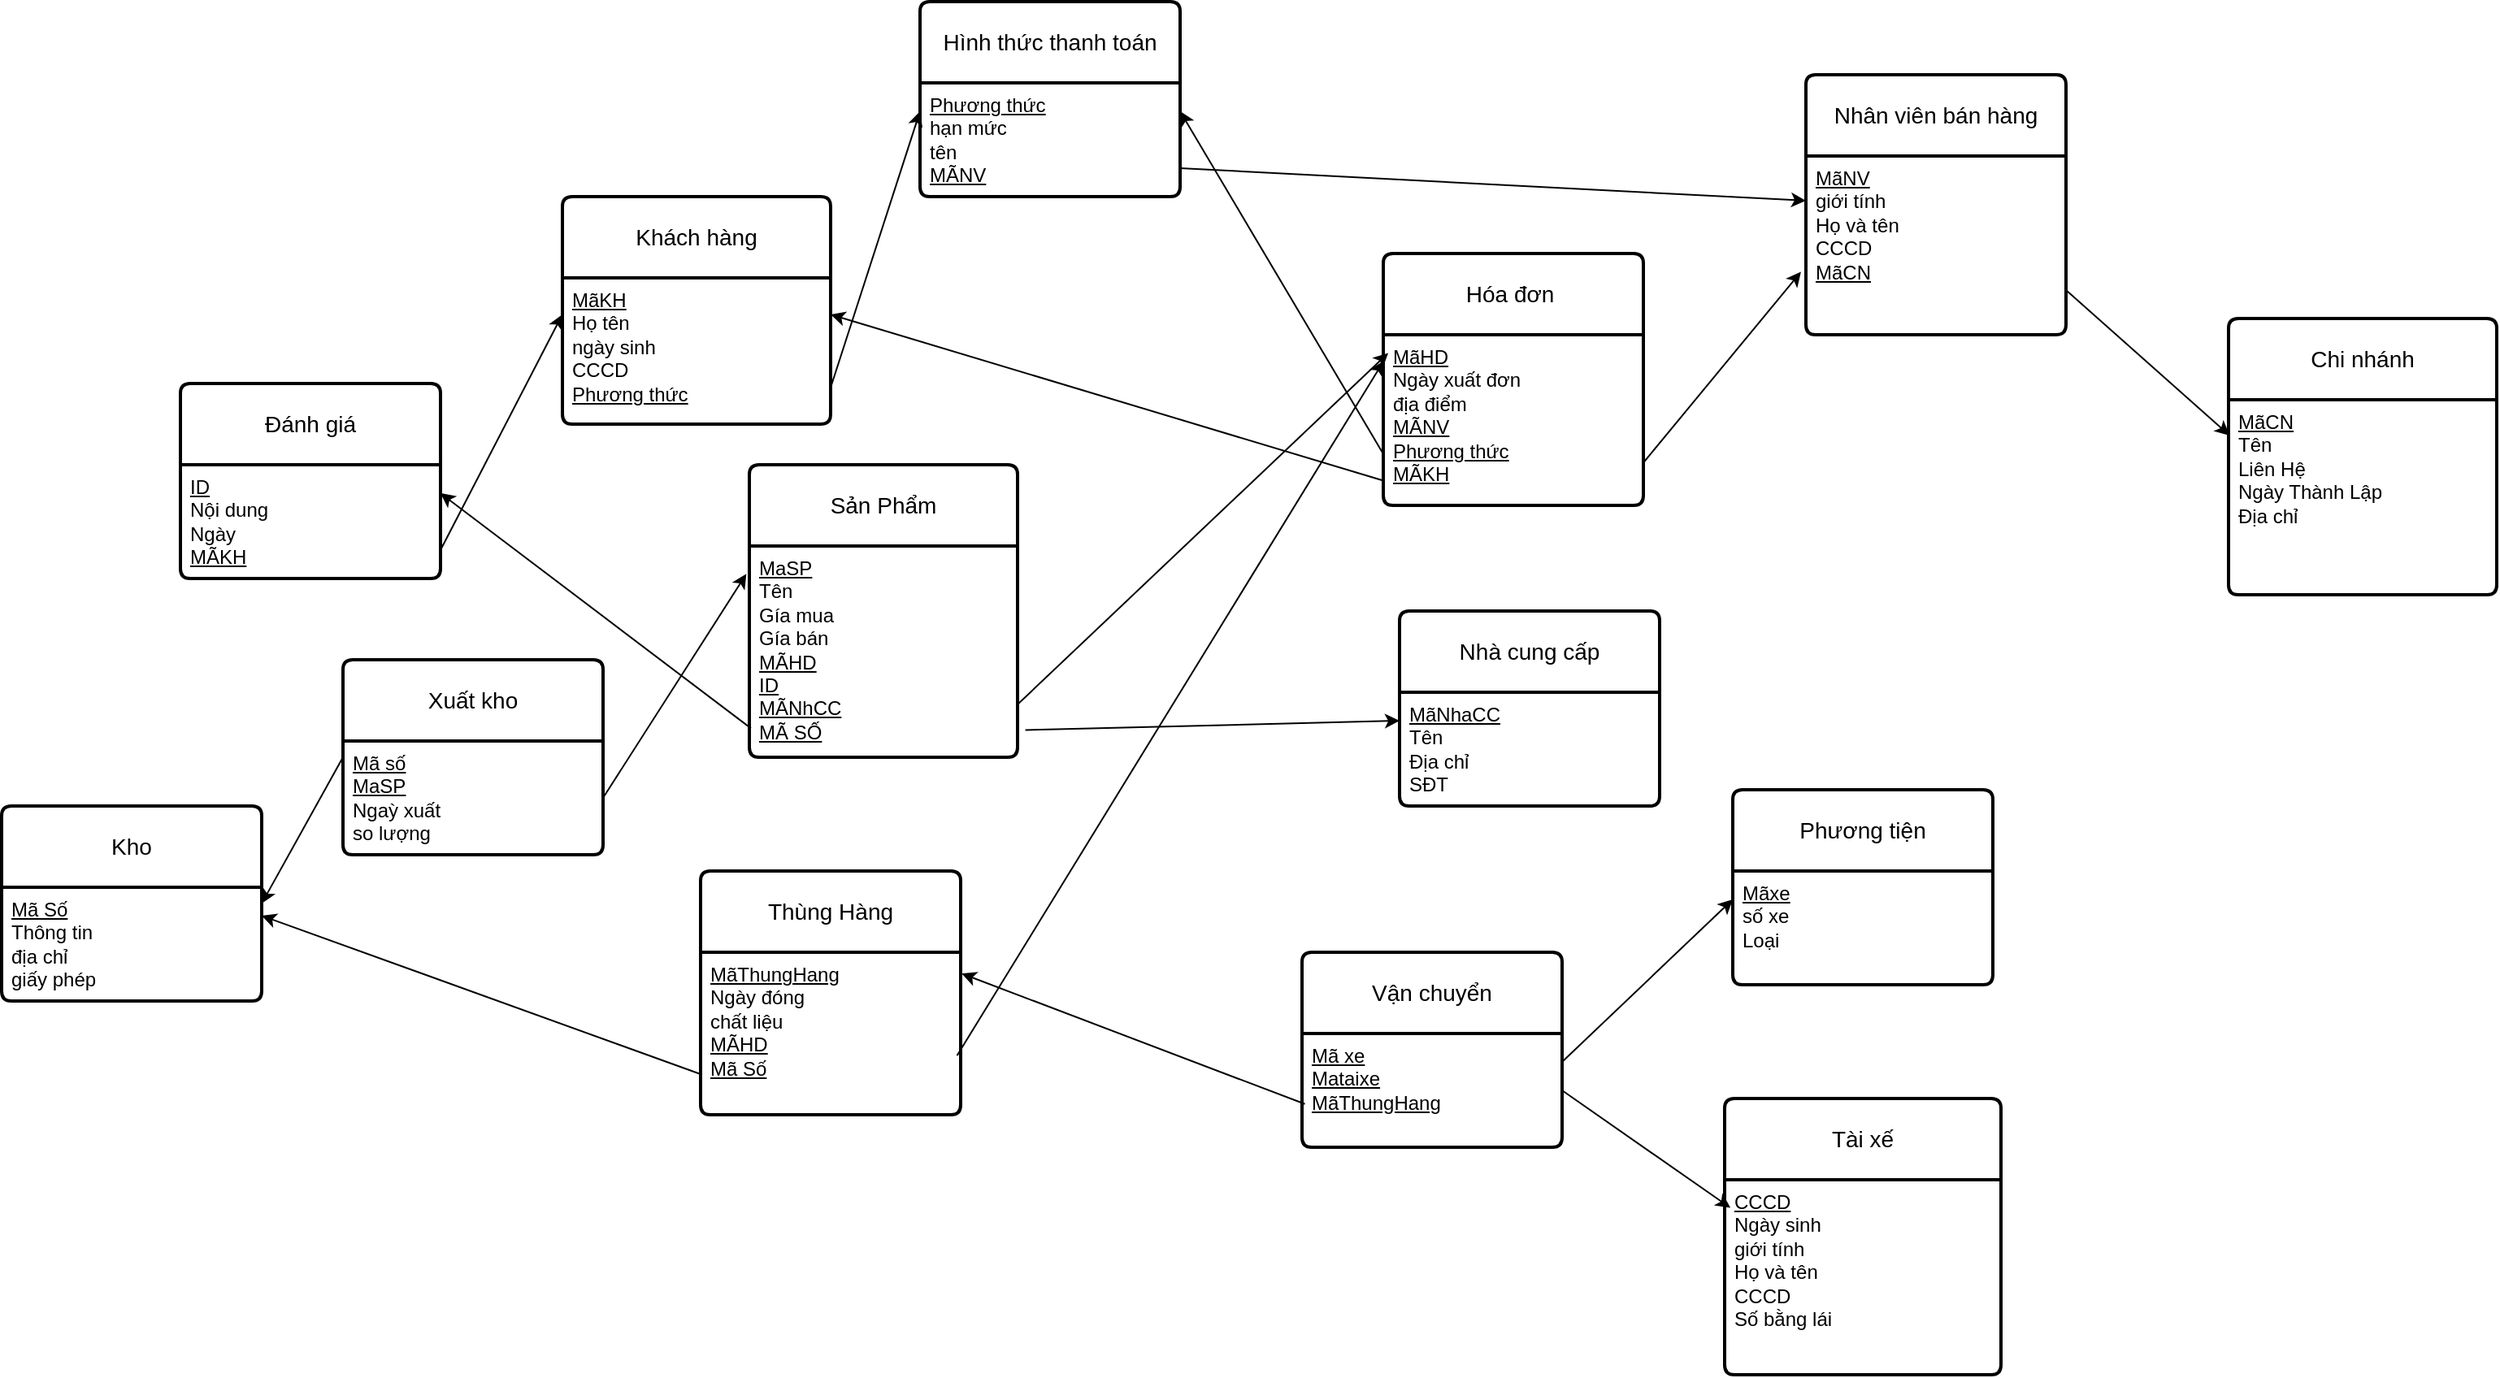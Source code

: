 <mxfile version="27.2.0">
  <diagram name="Page-1" id="DMoo3clm2F_cZJ3uX30K">
    <mxGraphModel dx="3048" dy="555" grid="1" gridSize="10" guides="1" tooltips="1" connect="1" arrows="1" fold="1" page="1" pageScale="1" pageWidth="850" pageHeight="1100" math="0" shadow="0">
      <root>
        <mxCell id="0" />
        <mxCell id="1" parent="0" />
        <mxCell id="YbxSomJ0mc-3vk1y6hy4-1" value="Nhân viên bán hàng" style="swimlane;childLayout=stackLayout;horizontal=1;startSize=50;horizontalStack=0;rounded=1;fontSize=14;fontStyle=0;strokeWidth=2;resizeParent=0;resizeLast=1;shadow=0;dashed=0;align=center;arcSize=4;whiteSpace=wrap;html=1;" parent="1" vertex="1">
          <mxGeometry x="-40" y="240" width="160" height="160" as="geometry" />
        </mxCell>
        <mxCell id="YbxSomJ0mc-3vk1y6hy4-2" value="&lt;u&gt;MãNV&lt;/u&gt;&lt;div&gt;giới tính&lt;/div&gt;&lt;div&gt;Họ và tên&lt;/div&gt;&lt;div&gt;CCCD&lt;/div&gt;&lt;div&gt;&lt;u&gt;MãCN&lt;/u&gt;&lt;/div&gt;&lt;div&gt;&lt;br&gt;&lt;/div&gt;" style="align=left;strokeColor=none;fillColor=none;spacingLeft=4;spacingRight=4;fontSize=12;verticalAlign=top;resizable=0;rotatable=0;part=1;html=1;whiteSpace=wrap;" parent="YbxSomJ0mc-3vk1y6hy4-1" vertex="1">
          <mxGeometry y="50" width="160" height="110" as="geometry" />
        </mxCell>
        <mxCell id="YbxSomJ0mc-3vk1y6hy4-3" value="Chi nhánh" style="swimlane;childLayout=stackLayout;horizontal=1;startSize=50;horizontalStack=0;rounded=1;fontSize=14;fontStyle=0;strokeWidth=2;resizeParent=0;resizeLast=1;shadow=0;dashed=0;align=center;arcSize=4;whiteSpace=wrap;html=1;" parent="1" vertex="1">
          <mxGeometry x="220" y="390" width="165" height="170" as="geometry" />
        </mxCell>
        <mxCell id="YbxSomJ0mc-3vk1y6hy4-4" value="&lt;u&gt;MãCN&lt;/u&gt;&lt;div&gt;Tên&lt;/div&gt;&lt;div&gt;Liên Hệ&lt;/div&gt;&lt;div&gt;Ngày Thành Lập&lt;/div&gt;&lt;div&gt;Địa chỉ&lt;/div&gt;" style="align=left;strokeColor=none;fillColor=none;spacingLeft=4;spacingRight=4;fontSize=12;verticalAlign=top;resizable=0;rotatable=0;part=1;html=1;whiteSpace=wrap;" parent="YbxSomJ0mc-3vk1y6hy4-3" vertex="1">
          <mxGeometry y="50" width="165" height="120" as="geometry" />
        </mxCell>
        <mxCell id="YbxSomJ0mc-3vk1y6hy4-5" value="Hình thức thanh toán" style="swimlane;childLayout=stackLayout;horizontal=1;startSize=50;horizontalStack=0;rounded=1;fontSize=14;fontStyle=0;strokeWidth=2;resizeParent=0;resizeLast=1;shadow=0;dashed=0;align=center;arcSize=4;whiteSpace=wrap;html=1;" parent="1" vertex="1">
          <mxGeometry x="-585" y="195" width="160" height="120" as="geometry" />
        </mxCell>
        <mxCell id="YbxSomJ0mc-3vk1y6hy4-6" value="&lt;u&gt;Phương thức&lt;/u&gt;&lt;div&gt;hạn mức&lt;/div&gt;&lt;div&gt;tên&lt;/div&gt;&lt;div&gt;&lt;u&gt;MÃNV&lt;/u&gt;&lt;/div&gt;" style="align=left;strokeColor=none;fillColor=none;spacingLeft=4;spacingRight=4;fontSize=12;verticalAlign=top;resizable=0;rotatable=0;part=1;html=1;whiteSpace=wrap;" parent="YbxSomJ0mc-3vk1y6hy4-5" vertex="1">
          <mxGeometry y="50" width="160" height="70" as="geometry" />
        </mxCell>
        <mxCell id="YbxSomJ0mc-3vk1y6hy4-7" value="Tài xế" style="swimlane;childLayout=stackLayout;horizontal=1;startSize=50;horizontalStack=0;rounded=1;fontSize=14;fontStyle=0;strokeWidth=2;resizeParent=0;resizeLast=1;shadow=0;dashed=0;align=center;arcSize=4;whiteSpace=wrap;html=1;" parent="1" vertex="1">
          <mxGeometry x="-90" y="870" width="170" height="170" as="geometry" />
        </mxCell>
        <mxCell id="YbxSomJ0mc-3vk1y6hy4-8" value="&lt;u&gt;CCCD&lt;/u&gt;&lt;br&gt;&lt;div&gt;Ngày sinh&lt;/div&gt;&lt;div&gt;giới tính&lt;/div&gt;&lt;div&gt;Họ và tên&lt;/div&gt;&lt;div&gt;CCCD&lt;/div&gt;&lt;div&gt;Số bằng lái&lt;/div&gt;" style="align=left;strokeColor=none;fillColor=none;spacingLeft=4;spacingRight=4;fontSize=12;verticalAlign=top;resizable=0;rotatable=0;part=1;html=1;whiteSpace=wrap;" parent="YbxSomJ0mc-3vk1y6hy4-7" vertex="1">
          <mxGeometry y="50" width="170" height="120" as="geometry" />
        </mxCell>
        <mxCell id="YbxSomJ0mc-3vk1y6hy4-9" value="Hóa đơn&amp;nbsp;" style="swimlane;childLayout=stackLayout;horizontal=1;startSize=50;horizontalStack=0;rounded=1;fontSize=14;fontStyle=0;strokeWidth=2;resizeParent=0;resizeLast=1;shadow=0;dashed=0;align=center;arcSize=4;whiteSpace=wrap;html=1;" parent="1" vertex="1">
          <mxGeometry x="-300" y="350" width="160" height="155" as="geometry" />
        </mxCell>
        <mxCell id="YbxSomJ0mc-3vk1y6hy4-10" value="&lt;u&gt;MãHD&lt;/u&gt;&lt;div&gt;Ngày xuất đơn&lt;/div&gt;&lt;div&gt;địa điểm&lt;/div&gt;&lt;div&gt;&lt;u&gt;MÃNV&lt;/u&gt;&lt;/div&gt;&lt;div&gt;&lt;u&gt;Phương thức&lt;/u&gt;&lt;/div&gt;&lt;div&gt;&lt;u&gt;MÃKH&lt;/u&gt;&lt;/div&gt;" style="align=left;strokeColor=none;fillColor=none;spacingLeft=4;spacingRight=4;fontSize=12;verticalAlign=top;resizable=0;rotatable=0;part=1;html=1;whiteSpace=wrap;" parent="YbxSomJ0mc-3vk1y6hy4-9" vertex="1">
          <mxGeometry y="50" width="160" height="105" as="geometry" />
        </mxCell>
        <mxCell id="YbxSomJ0mc-3vk1y6hy4-11" value="Khách hàng" style="swimlane;childLayout=stackLayout;horizontal=1;startSize=50;horizontalStack=0;rounded=1;fontSize=14;fontStyle=0;strokeWidth=2;resizeParent=0;resizeLast=1;shadow=0;dashed=0;align=center;arcSize=4;whiteSpace=wrap;html=1;" parent="1" vertex="1">
          <mxGeometry x="-805" y="315" width="165" height="140" as="geometry" />
        </mxCell>
        <mxCell id="YbxSomJ0mc-3vk1y6hy4-12" value="&lt;u&gt;MãKH&lt;/u&gt;&lt;div&gt;Họ tên&lt;/div&gt;&lt;div&gt;ngày sinh&lt;/div&gt;&lt;div&gt;CCCD&lt;/div&gt;&lt;div&gt;&lt;u&gt;Phương thức&lt;/u&gt;&lt;/div&gt;" style="align=left;strokeColor=none;fillColor=none;spacingLeft=4;spacingRight=4;fontSize=12;verticalAlign=top;resizable=0;rotatable=0;part=1;html=1;whiteSpace=wrap;" parent="YbxSomJ0mc-3vk1y6hy4-11" vertex="1">
          <mxGeometry y="50" width="165" height="90" as="geometry" />
        </mxCell>
        <mxCell id="YbxSomJ0mc-3vk1y6hy4-16" value="Đánh giá" style="swimlane;childLayout=stackLayout;horizontal=1;startSize=50;horizontalStack=0;rounded=1;fontSize=14;fontStyle=0;strokeWidth=2;resizeParent=0;resizeLast=1;shadow=0;dashed=0;align=center;arcSize=4;whiteSpace=wrap;html=1;" parent="1" vertex="1">
          <mxGeometry x="-1040" y="430" width="160" height="120" as="geometry" />
        </mxCell>
        <mxCell id="YbxSomJ0mc-3vk1y6hy4-17" value="&lt;u&gt;ID&lt;/u&gt;&lt;div&gt;Nội dung&lt;/div&gt;&lt;div&gt;Ngày&lt;/div&gt;&lt;div&gt;&lt;u&gt;MÃKH&lt;/u&gt;&lt;/div&gt;" style="align=left;strokeColor=none;fillColor=none;spacingLeft=4;spacingRight=4;fontSize=12;verticalAlign=top;resizable=0;rotatable=0;part=1;html=1;whiteSpace=wrap;" parent="YbxSomJ0mc-3vk1y6hy4-16" vertex="1">
          <mxGeometry y="50" width="160" height="70" as="geometry" />
        </mxCell>
        <mxCell id="YbxSomJ0mc-3vk1y6hy4-18" value="Nhà cung cấp" style="swimlane;childLayout=stackLayout;horizontal=1;startSize=50;horizontalStack=0;rounded=1;fontSize=14;fontStyle=0;strokeWidth=2;resizeParent=0;resizeLast=1;shadow=0;dashed=0;align=center;arcSize=4;whiteSpace=wrap;html=1;" parent="1" vertex="1">
          <mxGeometry x="-290" y="570" width="160" height="120" as="geometry" />
        </mxCell>
        <mxCell id="YbxSomJ0mc-3vk1y6hy4-19" value="&lt;u&gt;MãNhaCC&lt;/u&gt;&lt;div&gt;Tên&lt;/div&gt;&lt;div&gt;Địa chỉ&lt;/div&gt;&lt;div&gt;SĐT&lt;/div&gt;" style="align=left;strokeColor=none;fillColor=none;spacingLeft=4;spacingRight=4;fontSize=12;verticalAlign=top;resizable=0;rotatable=0;part=1;html=1;whiteSpace=wrap;" parent="YbxSomJ0mc-3vk1y6hy4-18" vertex="1">
          <mxGeometry y="50" width="160" height="70" as="geometry" />
        </mxCell>
        <mxCell id="YbxSomJ0mc-3vk1y6hy4-20" value="Sản Phẩm" style="swimlane;childLayout=stackLayout;horizontal=1;startSize=50;horizontalStack=0;rounded=1;fontSize=14;fontStyle=0;strokeWidth=2;resizeParent=0;resizeLast=1;shadow=0;dashed=0;align=center;arcSize=4;whiteSpace=wrap;html=1;" parent="1" vertex="1">
          <mxGeometry x="-690" y="480" width="165" height="180" as="geometry" />
        </mxCell>
        <mxCell id="YbxSomJ0mc-3vk1y6hy4-21" value="&lt;u&gt;MaSP&lt;/u&gt;&lt;div&gt;Tên&lt;/div&gt;&lt;div&gt;Gía mua&lt;/div&gt;&lt;div&gt;Gía bán&lt;/div&gt;&lt;div&gt;&lt;u&gt;MÃHD&lt;/u&gt;&lt;/div&gt;&lt;div&gt;&lt;u&gt;ID&lt;/u&gt;&lt;/div&gt;&lt;div&gt;&lt;u&gt;MÃNhCC&lt;/u&gt;&lt;/div&gt;&lt;div&gt;&lt;u&gt;MÃ SỐ&lt;/u&gt;&lt;/div&gt;" style="align=left;strokeColor=none;fillColor=none;spacingLeft=4;spacingRight=4;fontSize=12;verticalAlign=top;resizable=0;rotatable=0;part=1;html=1;whiteSpace=wrap;" parent="YbxSomJ0mc-3vk1y6hy4-20" vertex="1">
          <mxGeometry y="50" width="165" height="130" as="geometry" />
        </mxCell>
        <mxCell id="YbxSomJ0mc-3vk1y6hy4-22" value="Kho" style="swimlane;childLayout=stackLayout;horizontal=1;startSize=50;horizontalStack=0;rounded=1;fontSize=14;fontStyle=0;strokeWidth=2;resizeParent=0;resizeLast=1;shadow=0;dashed=0;align=center;arcSize=4;whiteSpace=wrap;html=1;" parent="1" vertex="1">
          <mxGeometry x="-1150" y="690" width="160" height="120" as="geometry" />
        </mxCell>
        <mxCell id="YbxSomJ0mc-3vk1y6hy4-23" value="&lt;u&gt;Mã Số&lt;/u&gt;&lt;div&gt;Thông tin&lt;/div&gt;&lt;div&gt;địa chỉ&lt;/div&gt;&lt;div&gt;giấy phép&lt;/div&gt;" style="align=left;strokeColor=none;fillColor=none;spacingLeft=4;spacingRight=4;fontSize=12;verticalAlign=top;resizable=0;rotatable=0;part=1;html=1;whiteSpace=wrap;" parent="YbxSomJ0mc-3vk1y6hy4-22" vertex="1">
          <mxGeometry y="50" width="160" height="70" as="geometry" />
        </mxCell>
        <mxCell id="YbxSomJ0mc-3vk1y6hy4-24" value="Thùng Hàng" style="swimlane;childLayout=stackLayout;horizontal=1;startSize=50;horizontalStack=0;rounded=1;fontSize=14;fontStyle=0;strokeWidth=2;resizeParent=0;resizeLast=1;shadow=0;dashed=0;align=center;arcSize=4;whiteSpace=wrap;html=1;" parent="1" vertex="1">
          <mxGeometry x="-720" y="730" width="160" height="150" as="geometry" />
        </mxCell>
        <mxCell id="YbxSomJ0mc-3vk1y6hy4-25" value="&lt;u&gt;MãThungHang&lt;/u&gt;&lt;div&gt;Ngày đóng&lt;/div&gt;&lt;div&gt;chất liệu&lt;/div&gt;&lt;div&gt;&lt;u&gt;MÃHD&lt;/u&gt;&lt;/div&gt;&lt;div&gt;&lt;u&gt;Mã Số&lt;/u&gt;&lt;/div&gt;" style="align=left;strokeColor=none;fillColor=none;spacingLeft=4;spacingRight=4;fontSize=12;verticalAlign=top;resizable=0;rotatable=0;part=1;html=1;whiteSpace=wrap;" parent="YbxSomJ0mc-3vk1y6hy4-24" vertex="1">
          <mxGeometry y="50" width="160" height="100" as="geometry" />
        </mxCell>
        <mxCell id="YbxSomJ0mc-3vk1y6hy4-26" value="Phương tiện" style="swimlane;childLayout=stackLayout;horizontal=1;startSize=50;horizontalStack=0;rounded=1;fontSize=14;fontStyle=0;strokeWidth=2;resizeParent=0;resizeLast=1;shadow=0;dashed=0;align=center;arcSize=4;whiteSpace=wrap;html=1;" parent="1" vertex="1">
          <mxGeometry x="-85" y="680" width="160" height="120" as="geometry" />
        </mxCell>
        <mxCell id="YbxSomJ0mc-3vk1y6hy4-27" value="&lt;u&gt;Mãxe&lt;/u&gt;&lt;div&gt;số xe&lt;/div&gt;&lt;div&gt;Loại&lt;/div&gt;" style="align=left;strokeColor=none;fillColor=none;spacingLeft=4;spacingRight=4;fontSize=12;verticalAlign=top;resizable=0;rotatable=0;part=1;html=1;whiteSpace=wrap;" parent="YbxSomJ0mc-3vk1y6hy4-26" vertex="1">
          <mxGeometry y="50" width="160" height="70" as="geometry" />
        </mxCell>
        <mxCell id="UhsxpbkfhR3duVT-jn_C-1" value="" style="endArrow=classic;html=1;rounded=0;exitX=1;exitY=0.75;exitDx=0;exitDy=0;entryX=0.004;entryY=0.183;entryDx=0;entryDy=0;entryPerimeter=0;" parent="1" source="YbxSomJ0mc-3vk1y6hy4-2" target="YbxSomJ0mc-3vk1y6hy4-4" edge="1">
          <mxGeometry width="50" height="50" relative="1" as="geometry">
            <mxPoint x="260" y="280" as="sourcePoint" />
            <mxPoint x="310" y="230" as="targetPoint" />
          </mxGeometry>
        </mxCell>
        <mxCell id="UhsxpbkfhR3duVT-jn_C-4" value="" style="endArrow=classic;html=1;rounded=0;exitX=1;exitY=0.75;exitDx=0;exitDy=0;entryX=-0.019;entryY=0.648;entryDx=0;entryDy=0;entryPerimeter=0;" parent="1" source="YbxSomJ0mc-3vk1y6hy4-10" target="YbxSomJ0mc-3vk1y6hy4-2" edge="1">
          <mxGeometry width="50" height="50" relative="1" as="geometry">
            <mxPoint x="-40" y="250" as="sourcePoint" />
            <mxPoint x="10" y="200" as="targetPoint" />
          </mxGeometry>
        </mxCell>
        <mxCell id="UhsxpbkfhR3duVT-jn_C-5" value="" style="endArrow=classic;html=1;rounded=0;exitX=1;exitY=0.75;exitDx=0;exitDy=0;entryX=0.019;entryY=0.107;entryDx=0;entryDy=0;entryPerimeter=0;" parent="1" source="YbxSomJ0mc-3vk1y6hy4-21" target="YbxSomJ0mc-3vk1y6hy4-10" edge="1">
          <mxGeometry width="50" height="50" relative="1" as="geometry">
            <mxPoint x="-240" y="380" as="sourcePoint" />
            <mxPoint x="-190" y="330" as="targetPoint" />
          </mxGeometry>
        </mxCell>
        <mxCell id="UhsxpbkfhR3duVT-jn_C-6" value="" style="endArrow=classic;html=1;rounded=0;exitX=1;exitY=0.75;exitDx=0;exitDy=0;entryX=0;entryY=0.25;entryDx=0;entryDy=0;" parent="1" source="YbxSomJ0mc-3vk1y6hy4-6" target="YbxSomJ0mc-3vk1y6hy4-2" edge="1">
          <mxGeometry width="50" height="50" relative="1" as="geometry">
            <mxPoint x="430" y="230" as="sourcePoint" />
            <mxPoint x="460" y="200" as="targetPoint" />
          </mxGeometry>
        </mxCell>
        <mxCell id="UhsxpbkfhR3duVT-jn_C-14" value="" style="endArrow=classic;html=1;rounded=0;entryX=1;entryY=0.25;entryDx=0;entryDy=0;exitX=0.001;exitY=0.701;exitDx=0;exitDy=0;exitPerimeter=0;" parent="1" source="YbxSomJ0mc-3vk1y6hy4-10" target="YbxSomJ0mc-3vk1y6hy4-6" edge="1">
          <mxGeometry width="50" height="50" relative="1" as="geometry">
            <mxPoint x="200" y="290" as="sourcePoint" />
            <mxPoint x="250" y="240" as="targetPoint" />
          </mxGeometry>
        </mxCell>
        <mxCell id="UhsxpbkfhR3duVT-jn_C-15" value="" style="endArrow=classic;html=1;rounded=0;exitX=1;exitY=0.75;exitDx=0;exitDy=0;entryX=0;entryY=0.25;entryDx=0;entryDy=0;" parent="1" source="YbxSomJ0mc-3vk1y6hy4-12" target="YbxSomJ0mc-3vk1y6hy4-6" edge="1">
          <mxGeometry width="50" height="50" relative="1" as="geometry">
            <mxPoint x="-570" y="440" as="sourcePoint" />
            <mxPoint x="-520" y="390" as="targetPoint" />
          </mxGeometry>
        </mxCell>
        <mxCell id="UhsxpbkfhR3duVT-jn_C-16" value="" style="endArrow=classic;html=1;rounded=0;entryX=1;entryY=0.25;entryDx=0;entryDy=0;exitX=0;exitY=0.855;exitDx=0;exitDy=0;exitPerimeter=0;" parent="1" source="YbxSomJ0mc-3vk1y6hy4-10" target="YbxSomJ0mc-3vk1y6hy4-12" edge="1">
          <mxGeometry width="50" height="50" relative="1" as="geometry">
            <mxPoint x="-450" y="470" as="sourcePoint" />
            <mxPoint x="-470" y="440" as="targetPoint" />
          </mxGeometry>
        </mxCell>
        <mxCell id="UhsxpbkfhR3duVT-jn_C-18" value="" style="endArrow=classic;html=1;rounded=0;entryX=0;entryY=0.25;entryDx=0;entryDy=0;exitX=1;exitY=0.75;exitDx=0;exitDy=0;" parent="1" source="YbxSomJ0mc-3vk1y6hy4-17" target="YbxSomJ0mc-3vk1y6hy4-12" edge="1">
          <mxGeometry width="50" height="50" relative="1" as="geometry">
            <mxPoint x="-400" y="460" as="sourcePoint" />
            <mxPoint x="-350" y="410" as="targetPoint" />
          </mxGeometry>
        </mxCell>
        <mxCell id="UhsxpbkfhR3duVT-jn_C-19" value="" style="endArrow=classic;html=1;rounded=0;exitX=0.006;exitY=0.863;exitDx=0;exitDy=0;exitPerimeter=0;entryX=1;entryY=0.25;entryDx=0;entryDy=0;" parent="1" source="YbxSomJ0mc-3vk1y6hy4-21" target="YbxSomJ0mc-3vk1y6hy4-17" edge="1">
          <mxGeometry width="50" height="50" relative="1" as="geometry">
            <mxPoint x="-400" y="460" as="sourcePoint" />
            <mxPoint x="-350" y="410" as="targetPoint" />
          </mxGeometry>
        </mxCell>
        <mxCell id="UhsxpbkfhR3duVT-jn_C-20" value="" style="endArrow=classic;html=1;rounded=0;exitX=1.029;exitY=0.871;exitDx=0;exitDy=0;exitPerimeter=0;entryX=0;entryY=0.25;entryDx=0;entryDy=0;" parent="1" source="YbxSomJ0mc-3vk1y6hy4-21" target="YbxSomJ0mc-3vk1y6hy4-19" edge="1">
          <mxGeometry width="50" height="50" relative="1" as="geometry">
            <mxPoint x="-390" y="640" as="sourcePoint" />
            <mxPoint x="-340" y="590" as="targetPoint" />
          </mxGeometry>
        </mxCell>
        <mxCell id="UhsxpbkfhR3duVT-jn_C-22" value="" style="endArrow=classic;html=1;rounded=0;exitX=0.986;exitY=0.636;exitDx=0;exitDy=0;exitPerimeter=0;entryX=0.002;entryY=0.153;entryDx=0;entryDy=0;entryPerimeter=0;" parent="1" source="YbxSomJ0mc-3vk1y6hy4-25" target="YbxSomJ0mc-3vk1y6hy4-10" edge="1">
          <mxGeometry width="50" height="50" relative="1" as="geometry">
            <mxPoint x="-410" y="790" as="sourcePoint" />
            <mxPoint x="-360" y="740" as="targetPoint" />
          </mxGeometry>
        </mxCell>
        <mxCell id="jWaTxe7XkNQOr6K1XFjF-1" value="" style="endArrow=classic;html=1;rounded=0;exitX=0;exitY=0.75;exitDx=0;exitDy=0;entryX=1;entryY=0.25;entryDx=0;entryDy=0;" parent="1" source="YbxSomJ0mc-3vk1y6hy4-25" target="YbxSomJ0mc-3vk1y6hy4-23" edge="1">
          <mxGeometry width="50" height="50" relative="1" as="geometry">
            <mxPoint x="-670" y="780" as="sourcePoint" />
            <mxPoint x="-620" y="730" as="targetPoint" />
          </mxGeometry>
        </mxCell>
        <mxCell id="jWaTxe7XkNQOr6K1XFjF-3" value="Vận chuyển" style="swimlane;childLayout=stackLayout;horizontal=1;startSize=50;horizontalStack=0;rounded=1;fontSize=14;fontStyle=0;strokeWidth=2;resizeParent=0;resizeLast=1;shadow=0;dashed=0;align=center;arcSize=4;whiteSpace=wrap;html=1;" parent="1" vertex="1">
          <mxGeometry x="-350" y="780" width="160" height="120" as="geometry" />
        </mxCell>
        <mxCell id="jWaTxe7XkNQOr6K1XFjF-4" value="&lt;u&gt;Mã xe&lt;/u&gt;&lt;div&gt;&lt;u&gt;Mataixe&lt;/u&gt;&lt;/div&gt;&lt;div&gt;&lt;u&gt;MãThungHang&lt;/u&gt;&lt;/div&gt;" style="align=left;strokeColor=none;fillColor=none;spacingLeft=4;spacingRight=4;fontSize=12;verticalAlign=top;resizable=0;rotatable=0;part=1;html=1;whiteSpace=wrap;" parent="jWaTxe7XkNQOr6K1XFjF-3" vertex="1">
          <mxGeometry y="50" width="160" height="70" as="geometry" />
        </mxCell>
        <mxCell id="VHrZleMiZPLappK-Z1GH-1" value="" style="endArrow=classic;html=1;rounded=0;exitX=1;exitY=0.25;exitDx=0;exitDy=0;entryX=0;entryY=0.25;entryDx=0;entryDy=0;" parent="1" source="jWaTxe7XkNQOr6K1XFjF-4" target="YbxSomJ0mc-3vk1y6hy4-27" edge="1">
          <mxGeometry width="50" height="50" relative="1" as="geometry">
            <mxPoint x="-270" y="840" as="sourcePoint" />
            <mxPoint x="-150" y="920" as="targetPoint" />
          </mxGeometry>
        </mxCell>
        <mxCell id="VHrZleMiZPLappK-Z1GH-2" value="" style="endArrow=classic;html=1;rounded=0;entryX=0.021;entryY=0.144;entryDx=0;entryDy=0;entryPerimeter=0;exitX=1;exitY=0.5;exitDx=0;exitDy=0;" parent="1" source="jWaTxe7XkNQOr6K1XFjF-4" target="YbxSomJ0mc-3vk1y6hy4-8" edge="1">
          <mxGeometry width="50" height="50" relative="1" as="geometry">
            <mxPoint x="-260" y="970" as="sourcePoint" />
            <mxPoint x="-210" y="920" as="targetPoint" />
          </mxGeometry>
        </mxCell>
        <mxCell id="VHrZleMiZPLappK-Z1GH-3" value="" style="endArrow=classic;html=1;rounded=0;exitX=0.011;exitY=0.62;exitDx=0;exitDy=0;entryX=1.004;entryY=0.131;entryDx=0;entryDy=0;entryPerimeter=0;exitPerimeter=0;" parent="1" source="jWaTxe7XkNQOr6K1XFjF-4" target="YbxSomJ0mc-3vk1y6hy4-25" edge="1">
          <mxGeometry width="50" height="50" relative="1" as="geometry">
            <mxPoint x="-270" y="840" as="sourcePoint" />
            <mxPoint x="-220" y="790" as="targetPoint" />
          </mxGeometry>
        </mxCell>
        <mxCell id="R_6ZiGw88M-kewNt8ARP-4" value="Xuất kho" style="swimlane;childLayout=stackLayout;horizontal=1;startSize=50;horizontalStack=0;rounded=1;fontSize=14;fontStyle=0;strokeWidth=2;resizeParent=0;resizeLast=1;shadow=0;dashed=0;align=center;arcSize=4;whiteSpace=wrap;html=1;" vertex="1" parent="1">
          <mxGeometry x="-940" y="600" width="160" height="120" as="geometry" />
        </mxCell>
        <mxCell id="R_6ZiGw88M-kewNt8ARP-5" value="&lt;u&gt;Mã số&lt;/u&gt;&lt;div&gt;&lt;u&gt;MaSP&lt;/u&gt;&lt;/div&gt;&lt;div&gt;Ngaỳ xuất&lt;/div&gt;&lt;div&gt;so lượng&lt;/div&gt;" style="align=left;strokeColor=none;fillColor=none;spacingLeft=4;spacingRight=4;fontSize=12;verticalAlign=top;resizable=0;rotatable=0;part=1;html=1;whiteSpace=wrap;" vertex="1" parent="R_6ZiGw88M-kewNt8ARP-4">
          <mxGeometry y="50" width="160" height="70" as="geometry" />
        </mxCell>
        <mxCell id="R_6ZiGw88M-kewNt8ARP-6" value="" style="endArrow=classic;html=1;rounded=0;entryX=1;entryY=0.5;entryDx=0;entryDy=0;exitX=0;exitY=0.5;exitDx=0;exitDy=0;" edge="1" parent="1" source="R_6ZiGw88M-kewNt8ARP-4" target="YbxSomJ0mc-3vk1y6hy4-22">
          <mxGeometry width="50" height="50" relative="1" as="geometry">
            <mxPoint x="-1030" y="790" as="sourcePoint" />
            <mxPoint x="-980" y="740" as="targetPoint" />
            <Array as="points" />
          </mxGeometry>
        </mxCell>
        <mxCell id="R_6ZiGw88M-kewNt8ARP-7" value="" style="endArrow=classic;html=1;rounded=0;exitX=1;exitY=0.5;exitDx=0;exitDy=0;entryX=-0.011;entryY=0.132;entryDx=0;entryDy=0;entryPerimeter=0;" edge="1" parent="1" source="R_6ZiGw88M-kewNt8ARP-5" target="YbxSomJ0mc-3vk1y6hy4-21">
          <mxGeometry width="50" height="50" relative="1" as="geometry">
            <mxPoint x="-730" y="740" as="sourcePoint" />
            <mxPoint x="-680" y="690" as="targetPoint" />
          </mxGeometry>
        </mxCell>
      </root>
    </mxGraphModel>
  </diagram>
</mxfile>
